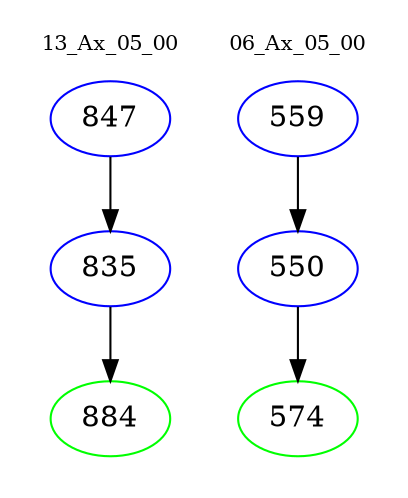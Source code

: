 digraph{
subgraph cluster_0 {
color = white
label = "13_Ax_05_00";
fontsize=10;
T0_847 [label="847", color="blue"]
T0_847 -> T0_835 [color="black"]
T0_835 [label="835", color="blue"]
T0_835 -> T0_884 [color="black"]
T0_884 [label="884", color="green"]
}
subgraph cluster_1 {
color = white
label = "06_Ax_05_00";
fontsize=10;
T1_559 [label="559", color="blue"]
T1_559 -> T1_550 [color="black"]
T1_550 [label="550", color="blue"]
T1_550 -> T1_574 [color="black"]
T1_574 [label="574", color="green"]
}
}
